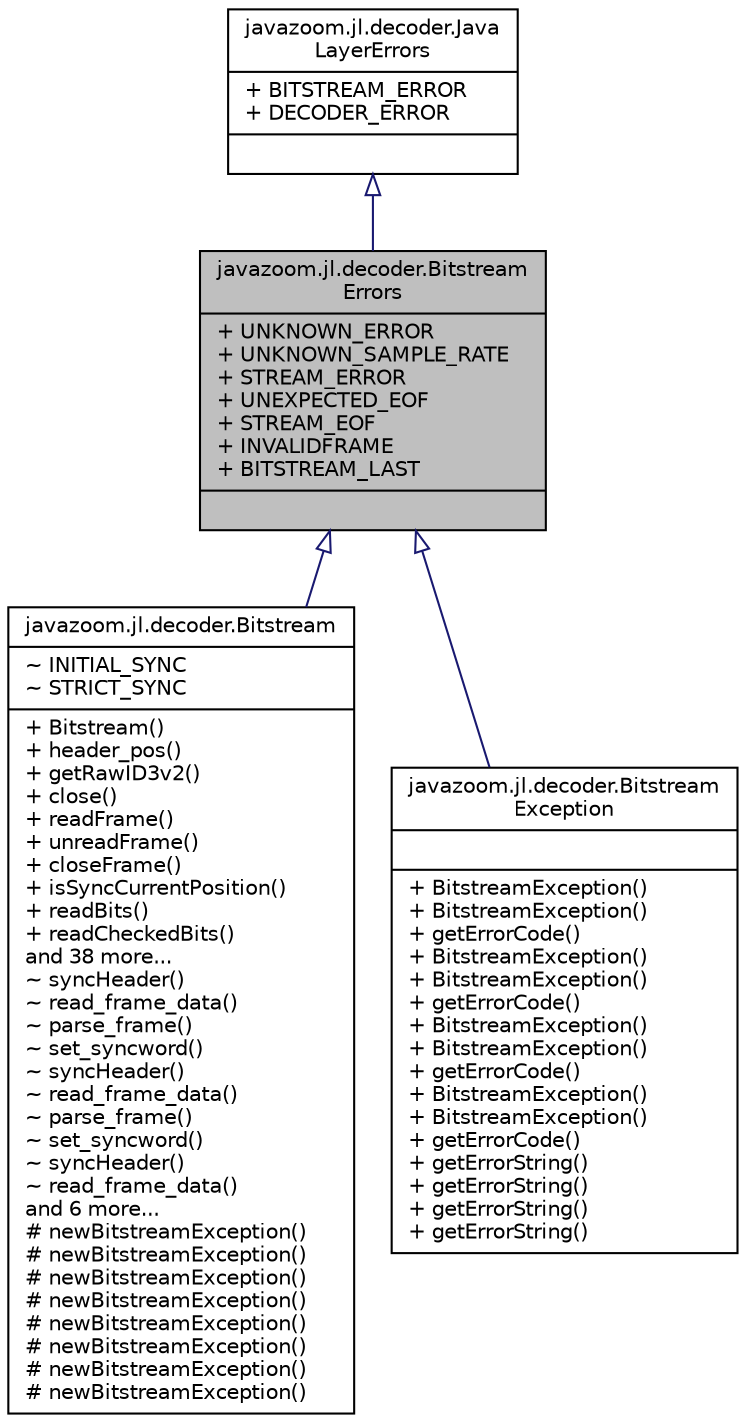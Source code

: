 digraph "javazoom.jl.decoder.BitstreamErrors"
{
 // LATEX_PDF_SIZE
  edge [fontname="Helvetica",fontsize="10",labelfontname="Helvetica",labelfontsize="10"];
  node [fontname="Helvetica",fontsize="10",shape=record];
  Node1 [label="{javazoom.jl.decoder.Bitstream\lErrors\n|+ UNKNOWN_ERROR\l+ UNKNOWN_SAMPLE_RATE\l+ STREAM_ERROR\l+ UNEXPECTED_EOF\l+ STREAM_EOF\l+ INVALIDFRAME\l+ BITSTREAM_LAST\l|}",height=0.2,width=0.4,color="black", fillcolor="grey75", style="filled", fontcolor="black",tooltip=" "];
  Node2 -> Node1 [dir="back",color="midnightblue",fontsize="10",style="solid",arrowtail="onormal"];
  Node2 [label="{javazoom.jl.decoder.Java\lLayerErrors\n|+ BITSTREAM_ERROR\l+ DECODER_ERROR\l|}",height=0.2,width=0.4,color="black", fillcolor="white", style="filled",URL="$interfacejavazoom_1_1jl_1_1decoder_1_1_java_layer_errors.html",tooltip=" "];
  Node1 -> Node3 [dir="back",color="midnightblue",fontsize="10",style="solid",arrowtail="onormal"];
  Node3 [label="{javazoom.jl.decoder.Bitstream\n|~ INITIAL_SYNC\l~ STRICT_SYNC\l|+ Bitstream()\l+ header_pos()\l+ getRawID3v2()\l+ close()\l+ readFrame()\l+ unreadFrame()\l+ closeFrame()\l+ isSyncCurrentPosition()\l+ readBits()\l+ readCheckedBits()\land 38 more...\l~ syncHeader()\l~ read_frame_data()\l~ parse_frame()\l~ set_syncword()\l~ syncHeader()\l~ read_frame_data()\l~ parse_frame()\l~ set_syncword()\l~ syncHeader()\l~ read_frame_data()\land 6 more...\l# newBitstreamException()\l# newBitstreamException()\l# newBitstreamException()\l# newBitstreamException()\l# newBitstreamException()\l# newBitstreamException()\l# newBitstreamException()\l# newBitstreamException()\l}",height=0.2,width=0.4,color="black", fillcolor="white", style="filled",URL="$classjavazoom_1_1jl_1_1decoder_1_1_bitstream.html",tooltip=" "];
  Node1 -> Node4 [dir="back",color="midnightblue",fontsize="10",style="solid",arrowtail="onormal"];
  Node4 [label="{javazoom.jl.decoder.Bitstream\lException\n||+ BitstreamException()\l+ BitstreamException()\l+ getErrorCode()\l+ BitstreamException()\l+ BitstreamException()\l+ getErrorCode()\l+ BitstreamException()\l+ BitstreamException()\l+ getErrorCode()\l+ BitstreamException()\l+ BitstreamException()\l+ getErrorCode()\l+ getErrorString()\l+ getErrorString()\l+ getErrorString()\l+ getErrorString()\l}",height=0.2,width=0.4,color="black", fillcolor="white", style="filled",URL="$classjavazoom_1_1jl_1_1decoder_1_1_bitstream_exception.html",tooltip=" "];
}
